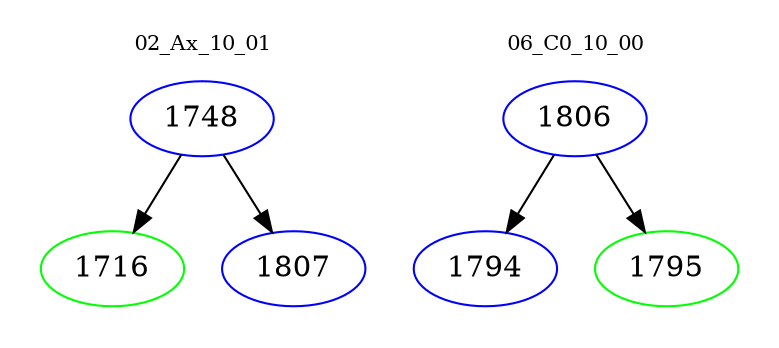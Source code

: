 digraph{
subgraph cluster_0 {
color = white
label = "02_Ax_10_01";
fontsize=10;
T0_1748 [label="1748", color="blue"]
T0_1748 -> T0_1716 [color="black"]
T0_1716 [label="1716", color="green"]
T0_1748 -> T0_1807 [color="black"]
T0_1807 [label="1807", color="blue"]
}
subgraph cluster_1 {
color = white
label = "06_C0_10_00";
fontsize=10;
T1_1806 [label="1806", color="blue"]
T1_1806 -> T1_1794 [color="black"]
T1_1794 [label="1794", color="blue"]
T1_1806 -> T1_1795 [color="black"]
T1_1795 [label="1795", color="green"]
}
}
